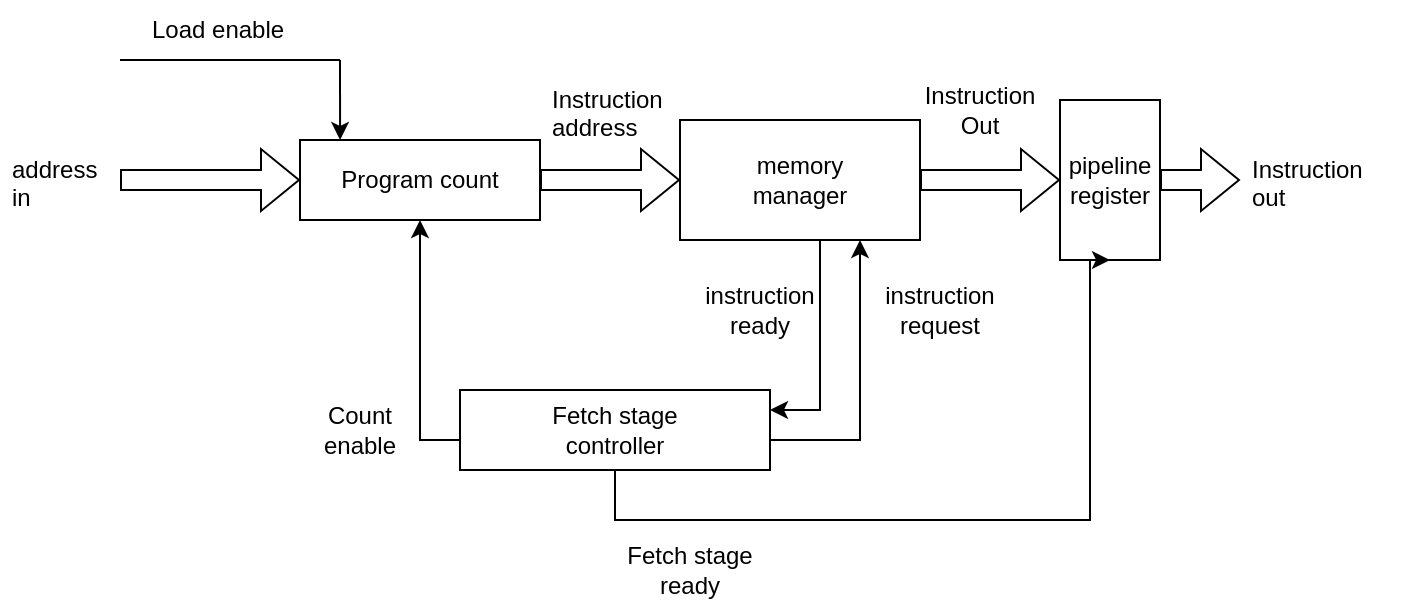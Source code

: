 <mxfile version="21.5.2" type="github">
  <diagram name="Pagina-1" id="BziqSJNIbleyAil_5nfS">
    <mxGraphModel dx="733" dy="404" grid="1" gridSize="10" guides="1" tooltips="1" connect="1" arrows="1" fold="1" page="1" pageScale="1" pageWidth="827" pageHeight="1169" math="0" shadow="0">
      <root>
        <mxCell id="0" />
        <mxCell id="1" parent="0" />
        <mxCell id="_WhlAjwpVJKgRgP4hG31-1" value="Program count" style="rounded=0;whiteSpace=wrap;html=1;" parent="1" vertex="1">
          <mxGeometry x="230" y="170" width="120" height="40" as="geometry" />
        </mxCell>
        <mxCell id="_WhlAjwpVJKgRgP4hG31-2" value="" style="shape=flexArrow;endArrow=classic;html=1;rounded=0;entryX=0;entryY=0.5;entryDx=0;entryDy=0;" parent="1" target="_WhlAjwpVJKgRgP4hG31-1" edge="1">
          <mxGeometry width="50" height="50" relative="1" as="geometry">
            <mxPoint x="140" y="190" as="sourcePoint" />
            <mxPoint x="340" y="270" as="targetPoint" />
          </mxGeometry>
        </mxCell>
        <mxCell id="_WhlAjwpVJKgRgP4hG31-3" value="" style="endArrow=none;html=1;rounded=0;" parent="1" edge="1">
          <mxGeometry width="50" height="50" relative="1" as="geometry">
            <mxPoint x="140" y="130" as="sourcePoint" />
            <mxPoint x="250" y="130" as="targetPoint" />
          </mxGeometry>
        </mxCell>
        <mxCell id="_WhlAjwpVJKgRgP4hG31-5" value="" style="shape=flexArrow;endArrow=classic;html=1;rounded=0;exitX=1;exitY=0.5;exitDx=0;exitDy=0;entryX=0;entryY=0.5;entryDx=0;entryDy=0;" parent="1" source="_WhlAjwpVJKgRgP4hG31-1" edge="1" target="XoxdECgdyZfSGbKDLF9D-3">
          <mxGeometry width="50" height="50" relative="1" as="geometry">
            <mxPoint x="200" y="250" as="sourcePoint" />
            <mxPoint x="430" y="190" as="targetPoint" />
          </mxGeometry>
        </mxCell>
        <mxCell id="_WhlAjwpVJKgRgP4hG31-6" value="&lt;div&gt;address in&lt;/div&gt;" style="text;strokeColor=none;fillColor=none;align=left;verticalAlign=middle;spacingLeft=4;spacingRight=4;overflow=hidden;points=[[0,0.5],[1,0.5]];portConstraint=eastwest;rotatable=0;whiteSpace=wrap;html=1;" parent="1" vertex="1">
          <mxGeometry x="80" y="175" width="60" height="30" as="geometry" />
        </mxCell>
        <mxCell id="_WhlAjwpVJKgRgP4hG31-7" value="&lt;div&gt;Load enable&lt;/div&gt;" style="text;strokeColor=none;fillColor=none;align=left;verticalAlign=middle;spacingLeft=4;spacingRight=4;overflow=hidden;points=[[0,0.5],[1,0.5]];portConstraint=eastwest;rotatable=0;whiteSpace=wrap;html=1;" parent="1" vertex="1">
          <mxGeometry x="150" y="100" width="80" height="30" as="geometry" />
        </mxCell>
        <mxCell id="_WhlAjwpVJKgRgP4hG31-8" value="&lt;div&gt;Instruction &lt;br&gt;&lt;/div&gt;&lt;div&gt;address&lt;br&gt;&lt;/div&gt;" style="text;strokeColor=none;fillColor=none;align=left;verticalAlign=middle;spacingLeft=4;spacingRight=4;overflow=hidden;points=[[0,0.5],[1,0.5]];portConstraint=eastwest;rotatable=0;whiteSpace=wrap;html=1;" parent="1" vertex="1">
          <mxGeometry x="350" y="140" width="70" height="30" as="geometry" />
        </mxCell>
        <mxCell id="MuH7lPl6tFiUKpp67QmO-8" style="edgeStyle=orthogonalEdgeStyle;rounded=0;orthogonalLoop=1;jettySize=auto;html=1;entryX=1;entryY=0.25;entryDx=0;entryDy=0;" edge="1" parent="1" source="XoxdECgdyZfSGbKDLF9D-3" target="MuH7lPl6tFiUKpp67QmO-1">
          <mxGeometry relative="1" as="geometry">
            <Array as="points">
              <mxPoint x="490" y="305" />
            </Array>
          </mxGeometry>
        </mxCell>
        <mxCell id="XoxdECgdyZfSGbKDLF9D-3" value="&lt;div&gt;memory&lt;/div&gt;&lt;div&gt;manager&lt;br&gt;&lt;/div&gt;" style="rounded=0;whiteSpace=wrap;html=1;" parent="1" vertex="1">
          <mxGeometry x="420" y="160" width="120" height="60" as="geometry" />
        </mxCell>
        <mxCell id="XoxdECgdyZfSGbKDLF9D-8" value="" style="shape=flexArrow;endArrow=classic;html=1;rounded=0;exitX=1;exitY=0.5;exitDx=0;exitDy=0;entryX=0;entryY=0.5;entryDx=0;entryDy=0;" parent="1" source="XoxdECgdyZfSGbKDLF9D-3" target="XoxdECgdyZfSGbKDLF9D-11" edge="1">
          <mxGeometry width="50" height="50" relative="1" as="geometry">
            <mxPoint x="410" y="210" as="sourcePoint" />
            <mxPoint x="590" y="200" as="targetPoint" />
          </mxGeometry>
        </mxCell>
        <mxCell id="XoxdECgdyZfSGbKDLF9D-9" value="&lt;div&gt;Instruction out&lt;/div&gt;" style="text;strokeColor=none;fillColor=none;align=left;verticalAlign=middle;spacingLeft=4;spacingRight=4;overflow=hidden;points=[[0,0.5],[1,0.5]];portConstraint=eastwest;rotatable=0;whiteSpace=wrap;html=1;" parent="1" vertex="1">
          <mxGeometry x="700" y="175" width="80" height="30" as="geometry" />
        </mxCell>
        <mxCell id="XoxdECgdyZfSGbKDLF9D-10" value="" style="endArrow=classic;html=1;rounded=0;entryX=0.167;entryY=0;entryDx=0;entryDy=0;entryPerimeter=0;" parent="1" target="_WhlAjwpVJKgRgP4hG31-1" edge="1">
          <mxGeometry width="50" height="50" relative="1" as="geometry">
            <mxPoint x="250" y="130" as="sourcePoint" />
            <mxPoint x="320" y="140" as="targetPoint" />
          </mxGeometry>
        </mxCell>
        <mxCell id="XoxdECgdyZfSGbKDLF9D-11" value="&lt;div&gt;pipeline&lt;/div&gt;&lt;div&gt;register&lt;br&gt;&lt;/div&gt;" style="rounded=0;whiteSpace=wrap;html=1;" parent="1" vertex="1">
          <mxGeometry x="610" y="150" width="50" height="80" as="geometry" />
        </mxCell>
        <mxCell id="XoxdECgdyZfSGbKDLF9D-12" value="" style="shape=flexArrow;endArrow=classic;html=1;rounded=0;exitX=1;exitY=0.5;exitDx=0;exitDy=0;entryX=0;entryY=0.5;entryDx=0;entryDy=0;" parent="1" source="XoxdECgdyZfSGbKDLF9D-11" target="XoxdECgdyZfSGbKDLF9D-9" edge="1">
          <mxGeometry width="50" height="50" relative="1" as="geometry">
            <mxPoint x="660" y="140" as="sourcePoint" />
            <mxPoint x="710" y="90" as="targetPoint" />
          </mxGeometry>
        </mxCell>
        <mxCell id="MuH7lPl6tFiUKpp67QmO-2" style="edgeStyle=orthogonalEdgeStyle;rounded=0;orthogonalLoop=1;jettySize=auto;html=1;entryX=0.5;entryY=1;entryDx=0;entryDy=0;" edge="1" parent="1" source="MuH7lPl6tFiUKpp67QmO-1" target="_WhlAjwpVJKgRgP4hG31-1">
          <mxGeometry relative="1" as="geometry">
            <mxPoint x="290.0" y="220" as="targetPoint" />
            <Array as="points">
              <mxPoint x="290" y="320" />
            </Array>
          </mxGeometry>
        </mxCell>
        <mxCell id="MuH7lPl6tFiUKpp67QmO-4" style="edgeStyle=orthogonalEdgeStyle;rounded=0;orthogonalLoop=1;jettySize=auto;html=1;" edge="1" parent="1" source="MuH7lPl6tFiUKpp67QmO-1">
          <mxGeometry relative="1" as="geometry">
            <mxPoint x="510" y="220" as="targetPoint" />
            <Array as="points">
              <mxPoint x="510" y="320" />
              <mxPoint x="510" y="220" />
            </Array>
          </mxGeometry>
        </mxCell>
        <mxCell id="MuH7lPl6tFiUKpp67QmO-10" style="edgeStyle=orthogonalEdgeStyle;rounded=0;orthogonalLoop=1;jettySize=auto;html=1;entryX=0.5;entryY=1;entryDx=0;entryDy=0;" edge="1" parent="1" source="MuH7lPl6tFiUKpp67QmO-1" target="XoxdECgdyZfSGbKDLF9D-11">
          <mxGeometry relative="1" as="geometry">
            <Array as="points">
              <mxPoint x="387" y="360" />
              <mxPoint x="625" y="360" />
            </Array>
          </mxGeometry>
        </mxCell>
        <mxCell id="MuH7lPl6tFiUKpp67QmO-1" value="&lt;div&gt;Fetch stage&lt;/div&gt;&lt;div&gt;controller&lt;br&gt;&lt;/div&gt;" style="rounded=0;whiteSpace=wrap;html=1;" vertex="1" parent="1">
          <mxGeometry x="310" y="295" width="155" height="40" as="geometry" />
        </mxCell>
        <mxCell id="MuH7lPl6tFiUKpp67QmO-5" value="&lt;div&gt;Count&lt;/div&gt;&lt;div&gt;enable&lt;br&gt;&lt;/div&gt;" style="text;html=1;strokeColor=none;fillColor=none;align=center;verticalAlign=middle;whiteSpace=wrap;rounded=0;" vertex="1" parent="1">
          <mxGeometry x="230" y="300" width="60" height="30" as="geometry" />
        </mxCell>
        <mxCell id="MuH7lPl6tFiUKpp67QmO-6" value="&lt;div&gt;instruction&lt;/div&gt;&lt;div&gt;request&lt;br&gt;&lt;/div&gt;" style="text;html=1;strokeColor=none;fillColor=none;align=center;verticalAlign=middle;whiteSpace=wrap;rounded=0;" vertex="1" parent="1">
          <mxGeometry x="520" y="240" width="60" height="30" as="geometry" />
        </mxCell>
        <mxCell id="MuH7lPl6tFiUKpp67QmO-9" value="&lt;div&gt;instruction&lt;/div&gt;&lt;div&gt;ready&lt;br&gt;&lt;/div&gt;" style="text;html=1;strokeColor=none;fillColor=none;align=center;verticalAlign=middle;whiteSpace=wrap;rounded=0;" vertex="1" parent="1">
          <mxGeometry x="430" y="240" width="60" height="30" as="geometry" />
        </mxCell>
        <mxCell id="MuH7lPl6tFiUKpp67QmO-11" value="Fetch stage ready" style="text;html=1;strokeColor=none;fillColor=none;align=center;verticalAlign=middle;whiteSpace=wrap;rounded=0;" vertex="1" parent="1">
          <mxGeometry x="385" y="370" width="80" height="30" as="geometry" />
        </mxCell>
        <mxCell id="MuH7lPl6tFiUKpp67QmO-12" value="&lt;div&gt;Instruction&lt;/div&gt;&lt;div&gt;Out&lt;br&gt;&lt;/div&gt;" style="text;html=1;strokeColor=none;fillColor=none;align=center;verticalAlign=middle;whiteSpace=wrap;rounded=0;" vertex="1" parent="1">
          <mxGeometry x="540" y="140" width="60" height="30" as="geometry" />
        </mxCell>
      </root>
    </mxGraphModel>
  </diagram>
</mxfile>
